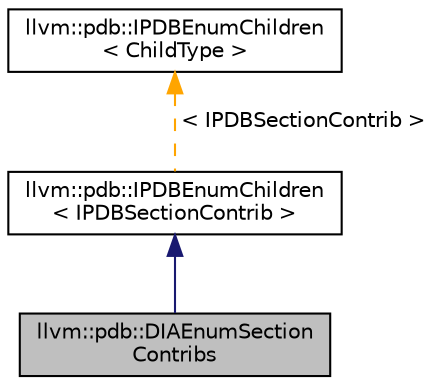 digraph "llvm::pdb::DIAEnumSectionContribs"
{
 // LATEX_PDF_SIZE
  bgcolor="transparent";
  edge [fontname="Helvetica",fontsize="10",labelfontname="Helvetica",labelfontsize="10"];
  node [fontname="Helvetica",fontsize="10",shape=record];
  Node1 [label="llvm::pdb::DIAEnumSection\lContribs",height=0.2,width=0.4,color="black", fillcolor="grey75", style="filled", fontcolor="black",tooltip=" "];
  Node2 -> Node1 [dir="back",color="midnightblue",fontsize="10",style="solid",fontname="Helvetica"];
  Node2 [label="llvm::pdb::IPDBEnumChildren\l\< IPDBSectionContrib \>",height=0.2,width=0.4,color="black",URL="$classllvm_1_1pdb_1_1IPDBEnumChildren.html",tooltip=" "];
  Node3 -> Node2 [dir="back",color="orange",fontsize="10",style="dashed",label=" \< IPDBSectionContrib \>" ,fontname="Helvetica"];
  Node3 [label="llvm::pdb::IPDBEnumChildren\l\< ChildType \>",height=0.2,width=0.4,color="black",URL="$classllvm_1_1pdb_1_1IPDBEnumChildren.html",tooltip=" "];
}
